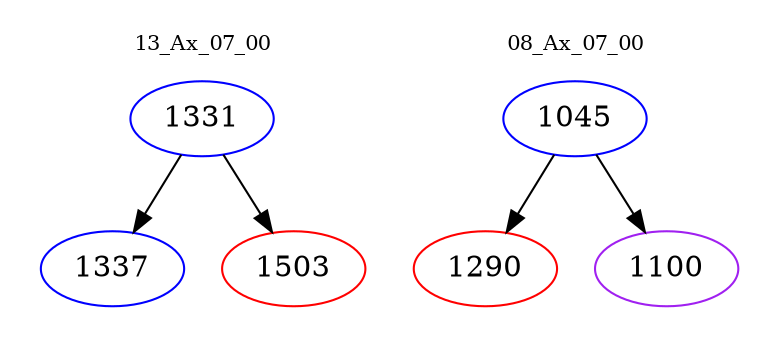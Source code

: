 digraph{
subgraph cluster_0 {
color = white
label = "13_Ax_07_00";
fontsize=10;
T0_1331 [label="1331", color="blue"]
T0_1331 -> T0_1337 [color="black"]
T0_1337 [label="1337", color="blue"]
T0_1331 -> T0_1503 [color="black"]
T0_1503 [label="1503", color="red"]
}
subgraph cluster_1 {
color = white
label = "08_Ax_07_00";
fontsize=10;
T1_1045 [label="1045", color="blue"]
T1_1045 -> T1_1290 [color="black"]
T1_1290 [label="1290", color="red"]
T1_1045 -> T1_1100 [color="black"]
T1_1100 [label="1100", color="purple"]
}
}
